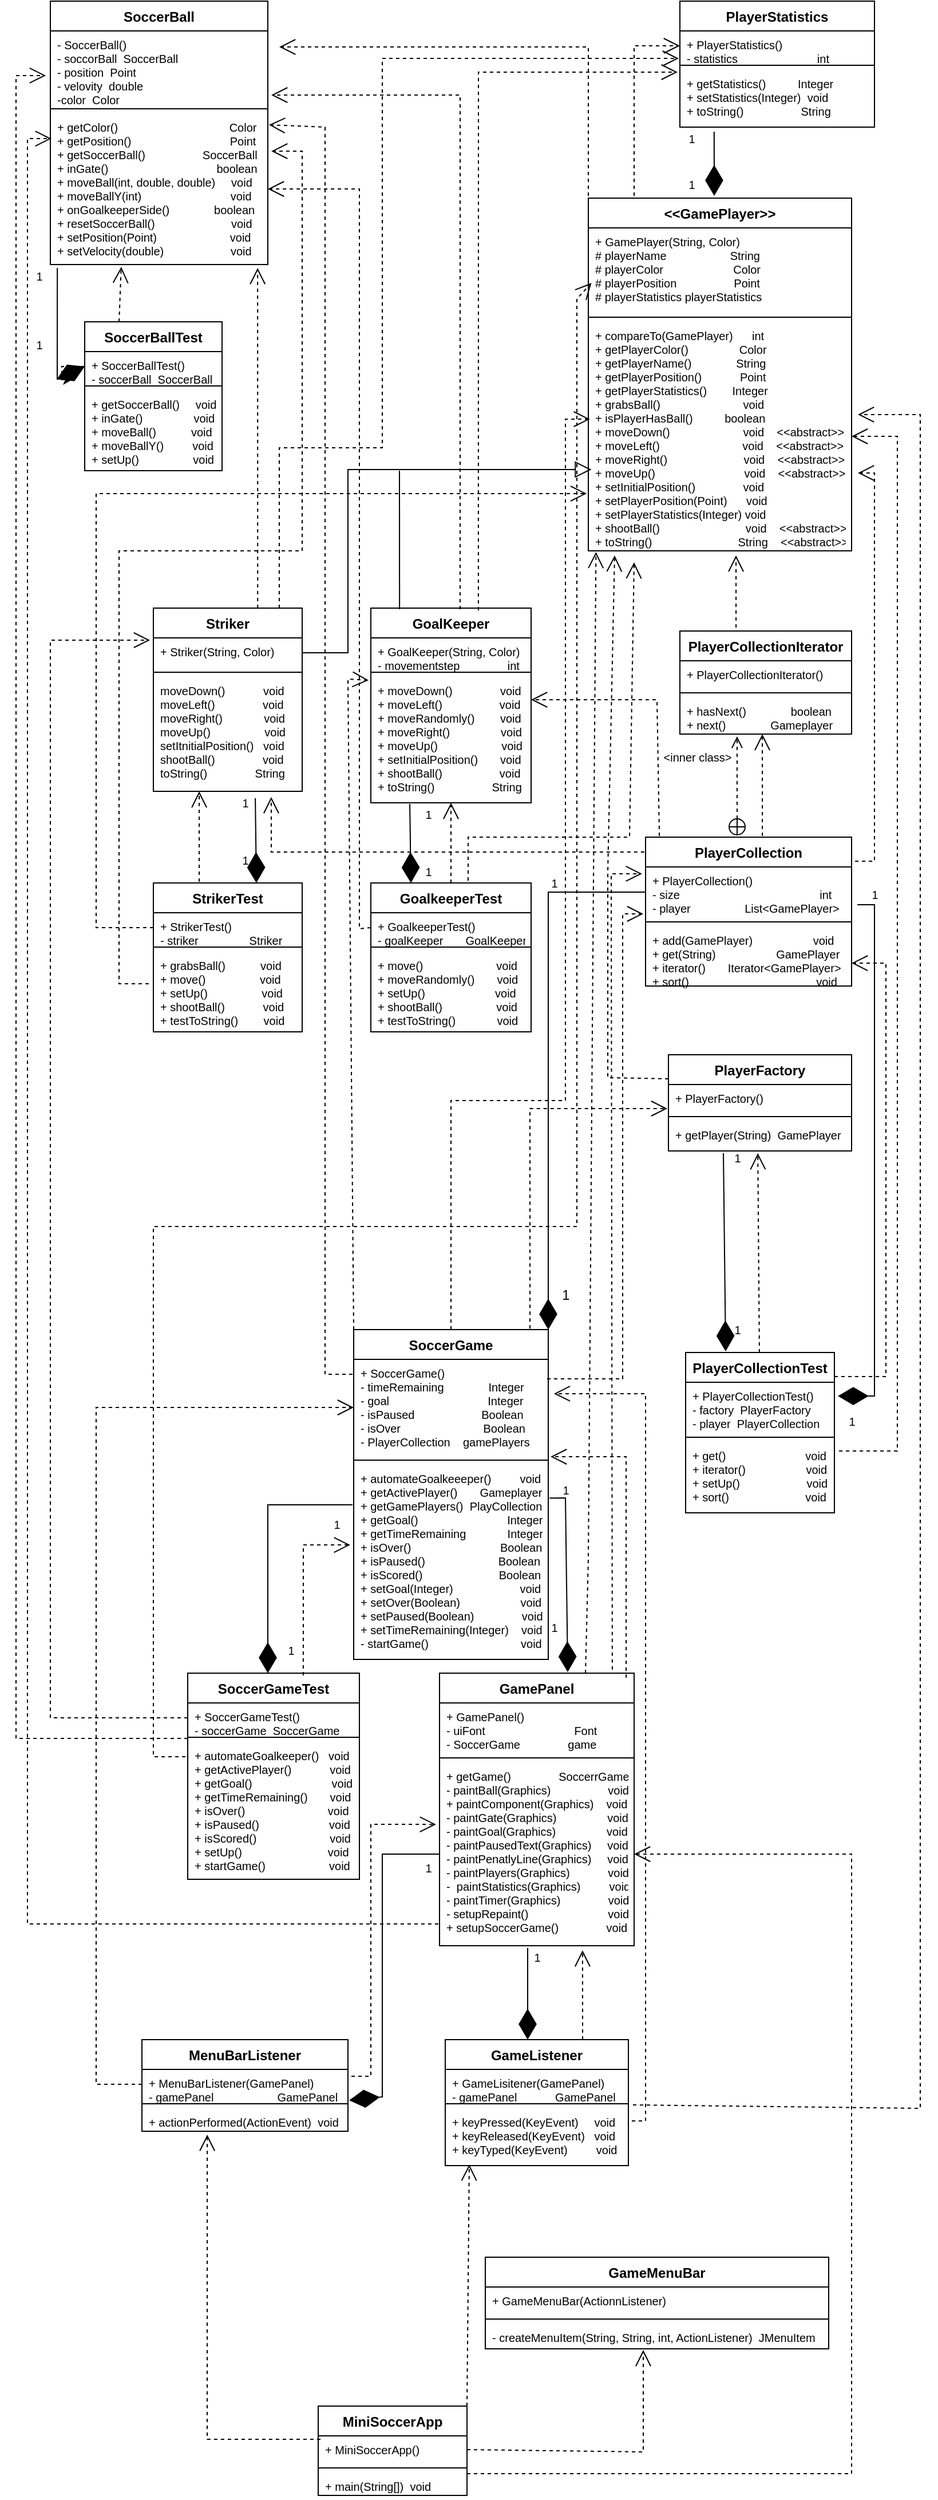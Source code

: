 <mxfile version="15.4.0" type="device"><diagram id="hbgJxJU2PSi_BF-v5ol3" name="第 1 页"><mxGraphModel dx="852" dy="494" grid="1" gridSize="10" guides="1" tooltips="1" connect="1" arrows="1" fold="1" page="1" pageScale="1" pageWidth="827" pageHeight="1169" math="0" shadow="0"><root><mxCell id="0"/><mxCell id="1" parent="0"/><mxCell id="BDPm_59O6t-ZRHPaZm2G-1" value="&lt;&lt;GamePlayer&gt;&gt;" style="swimlane;fontStyle=1;align=center;verticalAlign=top;childLayout=stackLayout;horizontal=1;startSize=26;horizontalStack=0;resizeParent=1;resizeParentMax=0;resizeLast=0;collapsible=1;marginBottom=0;" parent="1" vertex="1"><mxGeometry x="520" y="192" width="230" height="308" as="geometry"><mxRectangle x="520" y="192" width="130" height="26" as="alternateBounds"/></mxGeometry></mxCell><mxCell id="BDPm_59O6t-ZRHPaZm2G-2" value="+ GamePlayer(String, Color)&#10;# playerName                    String&#10;# playerColor                      Color&#10;# playerPosition                  Point&#10;# playerStatistics playerStatistics" style="text;strokeColor=none;fillColor=none;align=left;verticalAlign=top;spacingLeft=4;spacingRight=4;overflow=hidden;rotatable=0;points=[[0,0.5],[1,0.5]];portConstraint=eastwest;fontSize=10;" parent="BDPm_59O6t-ZRHPaZm2G-1" vertex="1"><mxGeometry y="26" width="230" height="74" as="geometry"/></mxCell><mxCell id="BDPm_59O6t-ZRHPaZm2G-3" value="" style="line;strokeWidth=1;fillColor=none;align=left;verticalAlign=middle;spacingTop=-1;spacingLeft=3;spacingRight=3;rotatable=0;labelPosition=right;points=[];portConstraint=eastwest;" parent="BDPm_59O6t-ZRHPaZm2G-1" vertex="1"><mxGeometry y="100" width="230" height="8" as="geometry"/></mxCell><mxCell id="BDPm_59O6t-ZRHPaZm2G-4" value="+ compareTo(GamePlayer)      int&#10;+ getPlayerColor()                Color&#10;+ getPlayerName()              String&#10;+ getPlayerPosition()            Point&#10;+ getPlayerStatistics()        Integer&#10;+ grabsBall()                          void&#10;+ isPlayerHasBall()          boolean&#10;+ moveDown()                       void    &lt;&lt;abstract&gt;&gt;&#10;+ moveLeft()                          void    &lt;&lt;abstract&gt;&gt;&#10;+ moveRight()                        void    &lt;&lt;abstract&gt;&gt;&#10;+ moveUp()                            void    &lt;&lt;abstract&gt;&gt;&#10;+ setInitialPosition()               void&#10;+ setPlayerPosition(Point)      void&#10;+ setPlayerStatistics(Integer) void&#10;+ shootBall()                           void    &lt;&lt;abstract&gt;&gt;&#10;+ toString()                           String    &lt;&lt;abstract&gt;&gt;&#10;&#10;" style="text;strokeColor=none;fillColor=none;align=left;verticalAlign=top;spacingLeft=4;spacingRight=4;overflow=hidden;rotatable=0;points=[[0,0.5],[1,0.5]];portConstraint=eastwest;fontSize=10;" parent="BDPm_59O6t-ZRHPaZm2G-1" vertex="1"><mxGeometry y="108" width="230" height="200" as="geometry"/></mxCell><mxCell id="gB6Mmz7B1d8PyaOl-64N-11" value="" style="endArrow=diamondThin;endFill=1;endSize=24;html=1;rounded=0;fontSize=10;exitX=0.176;exitY=1.08;exitDx=0;exitDy=0;exitPerimeter=0;" parent="BDPm_59O6t-ZRHPaZm2G-1" source="-YqXzPVf2wQh4hL7VAO2-41" edge="1"><mxGeometry width="160" relative="1" as="geometry"><mxPoint x="-50" y="-2" as="sourcePoint"/><mxPoint x="110" y="-2" as="targetPoint"/><Array as="points"><mxPoint x="110" y="-2"/></Array></mxGeometry></mxCell><mxCell id="rF6sEgefRGPHP64J6Nh_-1" value="SoccerGame" style="swimlane;fontStyle=1;align=center;verticalAlign=top;childLayout=stackLayout;horizontal=1;startSize=26;horizontalStack=0;resizeParent=1;resizeParentMax=0;resizeLast=0;collapsible=1;marginBottom=0;" parent="1" vertex="1"><mxGeometry x="315" y="1180" width="170" height="288" as="geometry"/></mxCell><mxCell id="rF6sEgefRGPHP64J6Nh_-2" value="+ SoccerGame()&#10;- timeRemaining              Integer&#10;- goal                               Integer&#10;- isPaused                     Boolean&#10;- isOver                          Boolean&#10;- PlayerCollection    gamePlayers" style="text;strokeColor=none;fillColor=none;align=left;verticalAlign=top;spacingLeft=4;spacingRight=4;overflow=hidden;rotatable=0;points=[[0,0.5],[1,0.5]];portConstraint=eastwest;fontSize=10;" parent="rF6sEgefRGPHP64J6Nh_-1" vertex="1"><mxGeometry y="26" width="170" height="84" as="geometry"/></mxCell><mxCell id="rF6sEgefRGPHP64J6Nh_-3" value="" style="line;strokeWidth=1;fillColor=none;align=left;verticalAlign=middle;spacingTop=-1;spacingLeft=3;spacingRight=3;rotatable=0;labelPosition=right;points=[];portConstraint=eastwest;" parent="rF6sEgefRGPHP64J6Nh_-1" vertex="1"><mxGeometry y="110" width="170" height="8" as="geometry"/></mxCell><mxCell id="rF6sEgefRGPHP64J6Nh_-4" value="+ automateGoalkeeeper()         void&#10;+ getActivePlayer()       Gameplayer&#10;+ getGamePlayers()  PlayCollection&#10;+ getGoal()                            Integer&#10;+ getTimeRemaining             Integer&#10;+ isOver()                            Boolean&#10;+ isPaused()                       Boolean&#10;+ isScored()                        Boolean&#10;+ setGoal(Integer)                     void&#10;+ setOver(Boolean)                   void&#10;+ setPaused(Boolean)               void&#10;+ setTimeRemaining(Integer)    void&#10;- startGame()                             void&#10;" style="text;strokeColor=none;fillColor=none;align=left;verticalAlign=top;spacingLeft=4;spacingRight=4;overflow=hidden;rotatable=0;points=[[0,0.5],[1,0.5]];portConstraint=eastwest;fontSize=10;" parent="rF6sEgefRGPHP64J6Nh_-1" vertex="1"><mxGeometry y="118" width="170" height="170" as="geometry"/></mxCell><mxCell id="rF6sEgefRGPHP64J6Nh_-6" value="GamePanel" style="swimlane;fontStyle=1;align=center;verticalAlign=top;childLayout=stackLayout;horizontal=1;startSize=26;horizontalStack=0;resizeParent=1;resizeParentMax=0;resizeLast=0;collapsible=1;marginBottom=0;" parent="1" vertex="1"><mxGeometry x="390" y="1480" width="170" height="238" as="geometry"/></mxCell><mxCell id="rF6sEgefRGPHP64J6Nh_-7" value="+ GamePanel()&#10;- uiFont                            Font&#10;- SoccerGame               game" style="text;strokeColor=none;fillColor=none;align=left;verticalAlign=top;spacingLeft=4;spacingRight=4;overflow=hidden;rotatable=0;points=[[0,0.5],[1,0.5]];portConstraint=eastwest;fontSize=10;" parent="rF6sEgefRGPHP64J6Nh_-6" vertex="1"><mxGeometry y="26" width="170" height="44" as="geometry"/></mxCell><mxCell id="rF6sEgefRGPHP64J6Nh_-8" value="" style="line;strokeWidth=1;fillColor=none;align=left;verticalAlign=middle;spacingTop=-1;spacingLeft=3;spacingRight=3;rotatable=0;labelPosition=right;points=[];portConstraint=eastwest;" parent="rF6sEgefRGPHP64J6Nh_-6" vertex="1"><mxGeometry y="70" width="170" height="8" as="geometry"/></mxCell><mxCell id="rF6sEgefRGPHP64J6Nh_-9" value="+ getGame()               SoccerrGame&#10;- paintBall(Graphics)                  void&#10;+ paintComponent(Graphics)    void&#10;- paintGate(Graphics)                void&#10;- paintGoal(Graphics)                void&#10;- paintPausedText(Graphics)     void&#10;- paintPenatlyLine(Graphics)     void&#10;- paintPlayers(Graphics)            void&#10;-  paintStatistics(Graphics)         void&#10;- paintTimer(Graphics)               void&#10;- setupRepaint()                         void&#10;+ setupSoccerGame()               void&#10;" style="text;strokeColor=none;fillColor=none;align=left;verticalAlign=top;spacingLeft=4;spacingRight=4;overflow=hidden;rotatable=0;points=[[0,0.5],[1,0.5]];portConstraint=eastwest;fontSize=10;" parent="rF6sEgefRGPHP64J6Nh_-6" vertex="1"><mxGeometry y="78" width="170" height="160" as="geometry"/></mxCell><mxCell id="rF6sEgefRGPHP64J6Nh_-10" value="PlayerCollection" style="swimlane;fontStyle=1;align=center;verticalAlign=top;childLayout=stackLayout;horizontal=1;startSize=26;horizontalStack=0;resizeParent=1;resizeParentMax=0;resizeLast=0;collapsible=1;marginBottom=0;" parent="1" vertex="1"><mxGeometry x="570" y="750" width="180" height="130" as="geometry"><mxRectangle x="570" y="750" width="130" height="26" as="alternateBounds"/></mxGeometry></mxCell><mxCell id="rF6sEgefRGPHP64J6Nh_-11" value="+ PlayerCollection()&#10;- size                                            int&#10;- player                 List&lt;GamePlayer&gt;" style="text;strokeColor=none;fillColor=none;align=left;verticalAlign=top;spacingLeft=4;spacingRight=4;overflow=hidden;rotatable=0;points=[[0,0.5],[1,0.5]];portConstraint=eastwest;fontSize=10;" parent="rF6sEgefRGPHP64J6Nh_-10" vertex="1"><mxGeometry y="26" width="180" height="44" as="geometry"/></mxCell><mxCell id="rF6sEgefRGPHP64J6Nh_-12" value="" style="line;strokeWidth=1;fillColor=none;align=left;verticalAlign=middle;spacingTop=-1;spacingLeft=3;spacingRight=3;rotatable=0;labelPosition=right;points=[];portConstraint=eastwest;" parent="rF6sEgefRGPHP64J6Nh_-10" vertex="1"><mxGeometry y="70" width="180" height="8" as="geometry"/></mxCell><mxCell id="rF6sEgefRGPHP64J6Nh_-13" value="+ add(GamePlayer)                   void&#10;+ get(String)                   GamePlayer&#10;+ iterator()       Iterator&lt;GamePlayer&gt;&#10;+ sort()                                        void" style="text;strokeColor=none;fillColor=none;align=left;verticalAlign=top;spacingLeft=4;spacingRight=4;overflow=hidden;rotatable=0;points=[[0,0.5],[1,0.5]];portConstraint=eastwest;fontSize=10;" parent="rF6sEgefRGPHP64J6Nh_-10" vertex="1"><mxGeometry y="78" width="180" height="52" as="geometry"/></mxCell><mxCell id="xl5CdW3Xh91yCIEwOqQn-58" value="" style="endArrow=open;startArrow=circlePlus;endFill=0;startFill=0;endSize=8;html=1;rounded=0;dashed=1;fontSize=10;entryX=0.333;entryY=1.063;entryDx=0;entryDy=0;entryPerimeter=0;" parent="rF6sEgefRGPHP64J6Nh_-10" target="rF6sEgefRGPHP64J6Nh_-17" edge="1"><mxGeometry width="160" relative="1" as="geometry"><mxPoint x="80" y="-1" as="sourcePoint"/><mxPoint x="240" y="-1" as="targetPoint"/></mxGeometry></mxCell><mxCell id="rF6sEgefRGPHP64J6Nh_-14" value="PlayerCollectionIterator" style="swimlane;fontStyle=1;align=center;verticalAlign=top;childLayout=stackLayout;horizontal=1;startSize=26;horizontalStack=0;resizeParent=1;resizeParentMax=0;resizeLast=0;collapsible=1;marginBottom=0;" parent="1" vertex="1"><mxGeometry x="600" y="570" width="150" height="90" as="geometry"/></mxCell><mxCell id="rF6sEgefRGPHP64J6Nh_-15" value="+ PlayerCollectionIterator()" style="text;strokeColor=none;fillColor=none;align=left;verticalAlign=top;spacingLeft=4;spacingRight=4;overflow=hidden;rotatable=0;points=[[0,0.5],[1,0.5]];portConstraint=eastwest;fontSize=10;" parent="rF6sEgefRGPHP64J6Nh_-14" vertex="1"><mxGeometry y="26" width="150" height="24" as="geometry"/></mxCell><mxCell id="rF6sEgefRGPHP64J6Nh_-16" value="" style="line;strokeWidth=1;fillColor=none;align=left;verticalAlign=middle;spacingTop=-1;spacingLeft=3;spacingRight=3;rotatable=0;labelPosition=right;points=[];portConstraint=eastwest;" parent="rF6sEgefRGPHP64J6Nh_-14" vertex="1"><mxGeometry y="50" width="150" height="8" as="geometry"/></mxCell><mxCell id="rF6sEgefRGPHP64J6Nh_-17" value="+ hasNext()              boolean&#10;+ next()              Gameplayer" style="text;strokeColor=none;fillColor=none;align=left;verticalAlign=top;spacingLeft=4;spacingRight=4;overflow=hidden;rotatable=0;points=[[0,0.5],[1,0.5]];portConstraint=eastwest;fontSize=10;" parent="rF6sEgefRGPHP64J6Nh_-14" vertex="1"><mxGeometry y="58" width="150" height="32" as="geometry"/></mxCell><mxCell id="-YqXzPVf2wQh4hL7VAO2-5" value="Striker" style="swimlane;fontStyle=1;align=center;verticalAlign=top;childLayout=stackLayout;horizontal=1;startSize=26;horizontalStack=0;resizeParent=1;resizeParentMax=0;resizeLast=0;collapsible=1;marginBottom=0;" parent="1" vertex="1"><mxGeometry x="140" y="550" width="130" height="160" as="geometry"/></mxCell><mxCell id="-YqXzPVf2wQh4hL7VAO2-6" value="+ Striker(String, Color)" style="text;strokeColor=none;fillColor=none;align=left;verticalAlign=top;spacingLeft=4;spacingRight=4;overflow=hidden;rotatable=0;points=[[0,0.5],[1,0.5]];portConstraint=eastwest;fontSize=10;" parent="-YqXzPVf2wQh4hL7VAO2-5" vertex="1"><mxGeometry y="26" width="130" height="26" as="geometry"/></mxCell><mxCell id="-YqXzPVf2wQh4hL7VAO2-7" value="" style="line;strokeWidth=1;fillColor=none;align=left;verticalAlign=middle;spacingTop=-1;spacingLeft=3;spacingRight=3;rotatable=0;labelPosition=right;points=[];portConstraint=eastwest;" parent="-YqXzPVf2wQh4hL7VAO2-5" vertex="1"><mxGeometry y="52" width="130" height="8" as="geometry"/></mxCell><mxCell id="-YqXzPVf2wQh4hL7VAO2-8" value="moveDown()            void&#10;moveLeft()               void&#10;moveRight()             void&#10;moveUp()                 void&#10;setItnitialPosition()   void&#10;shootBall()               void&#10;toString()               String" style="text;strokeColor=none;fillColor=none;align=left;verticalAlign=top;spacingLeft=4;spacingRight=4;overflow=hidden;rotatable=0;points=[[0,0.5],[1,0.5]];portConstraint=eastwest;fontSize=10;" parent="-YqXzPVf2wQh4hL7VAO2-5" vertex="1"><mxGeometry y="60" width="130" height="100" as="geometry"/></mxCell><mxCell id="-YqXzPVf2wQh4hL7VAO2-9" value="GoalKeeper" style="swimlane;fontStyle=1;align=center;verticalAlign=top;childLayout=stackLayout;horizontal=1;startSize=26;horizontalStack=0;resizeParent=1;resizeParentMax=0;resizeLast=0;collapsible=1;marginBottom=0;" parent="1" vertex="1"><mxGeometry x="330" y="550" width="140" height="170" as="geometry"/></mxCell><mxCell id="-YqXzPVf2wQh4hL7VAO2-10" value="+ GoalKeeper(String, Color)&#10;- movementstep               int" style="text;strokeColor=none;fillColor=none;align=left;verticalAlign=top;spacingLeft=4;spacingRight=4;overflow=hidden;rotatable=0;points=[[0,0.5],[1,0.5]];portConstraint=eastwest;fontSize=10;" parent="-YqXzPVf2wQh4hL7VAO2-9" vertex="1"><mxGeometry y="26" width="140" height="26" as="geometry"/></mxCell><mxCell id="-YqXzPVf2wQh4hL7VAO2-11" value="" style="line;strokeWidth=1;fillColor=none;align=left;verticalAlign=middle;spacingTop=-1;spacingLeft=3;spacingRight=3;rotatable=0;labelPosition=right;points=[];portConstraint=eastwest;" parent="-YqXzPVf2wQh4hL7VAO2-9" vertex="1"><mxGeometry y="52" width="140" height="8" as="geometry"/></mxCell><mxCell id="-YqXzPVf2wQh4hL7VAO2-12" value="+ moveDown()               void&#10;+ moveLeft()                  void&#10;+ moveRandomly()        void&#10;+ moveRight()                void&#10;+ moveUp()                    void&#10;+ setInitialPosition()       void&#10;+ shootBall()                  void&#10;+ toString()                  String" style="text;strokeColor=none;fillColor=none;align=left;verticalAlign=top;spacingLeft=4;spacingRight=4;overflow=hidden;rotatable=0;points=[[0,0.5],[1,0.5]];portConstraint=eastwest;fontSize=10;" parent="-YqXzPVf2wQh4hL7VAO2-9" vertex="1"><mxGeometry y="60" width="140" height="110" as="geometry"/></mxCell><mxCell id="-YqXzPVf2wQh4hL7VAO2-13" value="SoccerGameTest" style="swimlane;fontStyle=1;align=center;verticalAlign=top;childLayout=stackLayout;horizontal=1;startSize=26;horizontalStack=0;resizeParent=1;resizeParentMax=0;resizeLast=0;collapsible=1;marginBottom=0;" parent="1" vertex="1"><mxGeometry x="170" y="1480" width="150" height="180" as="geometry"/></mxCell><mxCell id="-YqXzPVf2wQh4hL7VAO2-14" value="+ SoccerGameTest()&#10;- soccerGame  SoccerGame" style="text;strokeColor=none;fillColor=none;align=left;verticalAlign=top;spacingLeft=4;spacingRight=4;overflow=hidden;rotatable=0;points=[[0,0.5],[1,0.5]];portConstraint=eastwest;fontSize=10;" parent="-YqXzPVf2wQh4hL7VAO2-13" vertex="1"><mxGeometry y="26" width="150" height="26" as="geometry"/></mxCell><mxCell id="-YqXzPVf2wQh4hL7VAO2-15" value="" style="line;strokeWidth=1;fillColor=none;align=left;verticalAlign=middle;spacingTop=-1;spacingLeft=3;spacingRight=3;rotatable=0;labelPosition=right;points=[];portConstraint=eastwest;" parent="-YqXzPVf2wQh4hL7VAO2-13" vertex="1"><mxGeometry y="52" width="150" height="8" as="geometry"/></mxCell><mxCell id="-YqXzPVf2wQh4hL7VAO2-16" value="+ automateGoalkeeper()   void&#10;+ getActivePlayer()            void&#10;+ getGoal()                         void&#10;+ getTimeRemaining()       void&#10;+ isOver()                          void&#10;+ isPaused()                      void&#10;+ isScored()                       void&#10;+ setUp()                           void&#10;+ startGame()                    void&#10;" style="text;strokeColor=none;fillColor=none;align=left;verticalAlign=top;spacingLeft=4;spacingRight=4;overflow=hidden;rotatable=0;points=[[0,0.5],[1,0.5]];portConstraint=eastwest;fontSize=10;" parent="-YqXzPVf2wQh4hL7VAO2-13" vertex="1"><mxGeometry y="60" width="150" height="120" as="geometry"/></mxCell><mxCell id="xl5CdW3Xh91yCIEwOqQn-17" value="" style="endArrow=diamondThin;endFill=1;endSize=24;html=1;rounded=0;fontSize=10;exitX=-0.006;exitY=0.206;exitDx=0;exitDy=0;exitPerimeter=0;" parent="-YqXzPVf2wQh4hL7VAO2-13" source="rF6sEgefRGPHP64J6Nh_-4" edge="1"><mxGeometry width="160" relative="1" as="geometry"><mxPoint x="-80" y="-1" as="sourcePoint"/><mxPoint x="70" as="targetPoint"/><Array as="points"><mxPoint x="70" y="-147"/></Array></mxGeometry></mxCell><mxCell id="-YqXzPVf2wQh4hL7VAO2-17" value="SoccerBall" style="swimlane;fontStyle=1;align=center;verticalAlign=top;childLayout=stackLayout;horizontal=1;startSize=26;horizontalStack=0;resizeParent=1;resizeParentMax=0;resizeLast=0;collapsible=1;marginBottom=0;" parent="1" vertex="1"><mxGeometry x="50" y="20" width="190" height="230" as="geometry"/></mxCell><mxCell id="-YqXzPVf2wQh4hL7VAO2-18" value="- SoccerBall()&#10;- soccorBall  SoccerBall&#10;- position  Point&#10;- velovity  double&#10;-color  Color" style="text;strokeColor=none;fillColor=none;align=left;verticalAlign=top;spacingLeft=4;spacingRight=4;overflow=hidden;rotatable=0;points=[[0,0.5],[1,0.5]];portConstraint=eastwest;fontSize=10;" parent="-YqXzPVf2wQh4hL7VAO2-17" vertex="1"><mxGeometry y="26" width="190" height="64" as="geometry"/></mxCell><mxCell id="-YqXzPVf2wQh4hL7VAO2-19" value="" style="line;strokeWidth=1;fillColor=none;align=left;verticalAlign=middle;spacingTop=-1;spacingLeft=3;spacingRight=3;rotatable=0;labelPosition=right;points=[];portConstraint=eastwest;" parent="-YqXzPVf2wQh4hL7VAO2-17" vertex="1"><mxGeometry y="90" width="190" height="8" as="geometry"/></mxCell><mxCell id="-YqXzPVf2wQh4hL7VAO2-20" value="+ getColor()                                   Color&#10;+ getPosition()                               Point&#10;+ getSoccerBall()                  SoccerBall&#10;+ inGate()                                  boolean&#10;+ moveBall(int, double, double)     void&#10;+ moveBallY(int)                            void&#10;+ onGoalkeeperSide()              boolean&#10;+ resetSoccerBall()                        void&#10;+ setPosition(Point)                       void&#10;+ setVelocity(double)                     void" style="text;strokeColor=none;fillColor=none;align=left;verticalAlign=top;spacingLeft=4;spacingRight=4;overflow=hidden;rotatable=0;points=[[0,0.5],[1,0.5]];portConstraint=eastwest;fontSize=10;" parent="-YqXzPVf2wQh4hL7VAO2-17" vertex="1"><mxGeometry y="98" width="190" height="132" as="geometry"/></mxCell><mxCell id="-YqXzPVf2wQh4hL7VAO2-21" value="GoalkeeperTest" style="swimlane;fontStyle=1;align=center;verticalAlign=top;childLayout=stackLayout;horizontal=1;startSize=26;horizontalStack=0;resizeParent=1;resizeParentMax=0;resizeLast=0;collapsible=1;marginBottom=0;" parent="1" vertex="1"><mxGeometry x="330" y="790" width="140" height="130" as="geometry"/></mxCell><mxCell id="-YqXzPVf2wQh4hL7VAO2-22" value="+ GoalkeeperTest()&#10;- goalKeeper       GoalKeeper" style="text;strokeColor=none;fillColor=none;align=left;verticalAlign=top;spacingLeft=4;spacingRight=4;overflow=hidden;rotatable=0;points=[[0,0.5],[1,0.5]];portConstraint=eastwest;fontSize=10;" parent="-YqXzPVf2wQh4hL7VAO2-21" vertex="1"><mxGeometry y="26" width="140" height="26" as="geometry"/></mxCell><mxCell id="-YqXzPVf2wQh4hL7VAO2-23" value="" style="line;strokeWidth=1;fillColor=none;align=left;verticalAlign=middle;spacingTop=-1;spacingLeft=3;spacingRight=3;rotatable=0;labelPosition=right;points=[];portConstraint=eastwest;" parent="-YqXzPVf2wQh4hL7VAO2-21" vertex="1"><mxGeometry y="52" width="140" height="8" as="geometry"/></mxCell><mxCell id="-YqXzPVf2wQh4hL7VAO2-24" value="+ move()                       void&#10;+ moveRandomly()       void&#10;+ setUp()                      void&#10;+ shootBall()                 void&#10;+ testToString()             void" style="text;strokeColor=none;fillColor=none;align=left;verticalAlign=top;spacingLeft=4;spacingRight=4;overflow=hidden;rotatable=0;points=[[0,0.5],[1,0.5]];portConstraint=eastwest;fontSize=10;" parent="-YqXzPVf2wQh4hL7VAO2-21" vertex="1"><mxGeometry y="60" width="140" height="70" as="geometry"/></mxCell><mxCell id="-YqXzPVf2wQh4hL7VAO2-25" value="PlayerCollectionTest" style="swimlane;fontStyle=1;align=center;verticalAlign=top;childLayout=stackLayout;horizontal=1;startSize=26;horizontalStack=0;resizeParent=1;resizeParentMax=0;resizeLast=0;collapsible=1;marginBottom=0;" parent="1" vertex="1"><mxGeometry x="605" y="1200" width="130" height="140" as="geometry"/></mxCell><mxCell id="-YqXzPVf2wQh4hL7VAO2-26" value="+ PlayerCollectionTest()&#10;- factory  PlayerFactory&#10;- player  PlayerCollection" style="text;strokeColor=none;fillColor=none;align=left;verticalAlign=top;spacingLeft=4;spacingRight=4;overflow=hidden;rotatable=0;points=[[0,0.5],[1,0.5]];portConstraint=eastwest;fontSize=10;" parent="-YqXzPVf2wQh4hL7VAO2-25" vertex="1"><mxGeometry y="26" width="130" height="44" as="geometry"/></mxCell><mxCell id="-YqXzPVf2wQh4hL7VAO2-27" value="" style="line;strokeWidth=1;fillColor=none;align=left;verticalAlign=middle;spacingTop=-1;spacingLeft=3;spacingRight=3;rotatable=0;labelPosition=right;points=[];portConstraint=eastwest;" parent="-YqXzPVf2wQh4hL7VAO2-25" vertex="1"><mxGeometry y="70" width="130" height="8" as="geometry"/></mxCell><mxCell id="-YqXzPVf2wQh4hL7VAO2-28" value="+ get()                         void&#10;+ iterator()                   void&#10;+ setUp()                     void&#10;+ sort()                        void&#10;" style="text;strokeColor=none;fillColor=none;align=left;verticalAlign=top;spacingLeft=4;spacingRight=4;overflow=hidden;rotatable=0;points=[[0,0.5],[1,0.5]];portConstraint=eastwest;fontSize=10;" parent="-YqXzPVf2wQh4hL7VAO2-25" vertex="1"><mxGeometry y="78" width="130" height="62" as="geometry"/></mxCell><mxCell id="-YqXzPVf2wQh4hL7VAO2-29" value="SoccerBallTest" style="swimlane;fontStyle=1;align=center;verticalAlign=top;childLayout=stackLayout;horizontal=1;startSize=26;horizontalStack=0;resizeParent=1;resizeParentMax=0;resizeLast=0;collapsible=1;marginBottom=0;" parent="1" vertex="1"><mxGeometry x="80" y="300" width="120" height="130" as="geometry"/></mxCell><mxCell id="-YqXzPVf2wQh4hL7VAO2-30" value="+ SoccerBallTest()&#10;- soccerBall  SoccerBall" style="text;strokeColor=none;fillColor=none;align=left;verticalAlign=top;spacingLeft=4;spacingRight=4;overflow=hidden;rotatable=0;points=[[0,0.5],[1,0.5]];portConstraint=eastwest;fontSize=10;" parent="-YqXzPVf2wQh4hL7VAO2-29" vertex="1"><mxGeometry y="26" width="120" height="26" as="geometry"/></mxCell><mxCell id="-YqXzPVf2wQh4hL7VAO2-31" value="" style="line;strokeWidth=1;fillColor=none;align=left;verticalAlign=middle;spacingTop=-1;spacingLeft=3;spacingRight=3;rotatable=0;labelPosition=right;points=[];portConstraint=eastwest;" parent="-YqXzPVf2wQh4hL7VAO2-29" vertex="1"><mxGeometry y="52" width="120" height="8" as="geometry"/></mxCell><mxCell id="-YqXzPVf2wQh4hL7VAO2-32" value="+ getSoccerBall()     void&#10;+ inGate()                void&#10;+ moveBall()           void&#10;+ moveBallY()         void&#10;+ setUp()                 void&#10;" style="text;strokeColor=none;fillColor=none;align=left;verticalAlign=top;spacingLeft=4;spacingRight=4;overflow=hidden;rotatable=0;points=[[0,0.5],[1,0.5]];portConstraint=eastwest;fontSize=10;" parent="-YqXzPVf2wQh4hL7VAO2-29" vertex="1"><mxGeometry y="60" width="120" height="70" as="geometry"/></mxCell><mxCell id="-YqXzPVf2wQh4hL7VAO2-33" value="StrikerTest" style="swimlane;fontStyle=1;align=center;verticalAlign=top;childLayout=stackLayout;horizontal=1;startSize=26;horizontalStack=0;resizeParent=1;resizeParentMax=0;resizeLast=0;collapsible=1;marginBottom=0;" parent="1" vertex="1"><mxGeometry x="140" y="790" width="130" height="130" as="geometry"/></mxCell><mxCell id="xl5CdW3Xh91yCIEwOqQn-61" value="" style="endArrow=diamondThin;endFill=1;endSize=24;html=1;rounded=0;fontSize=10;exitX=0.685;exitY=1.06;exitDx=0;exitDy=0;exitPerimeter=0;" parent="-YqXzPVf2wQh4hL7VAO2-33" source="-YqXzPVf2wQh4hL7VAO2-8" edge="1"><mxGeometry width="160" relative="1" as="geometry"><mxPoint x="-70" as="sourcePoint"/><mxPoint x="90" as="targetPoint"/></mxGeometry></mxCell><mxCell id="-YqXzPVf2wQh4hL7VAO2-34" value="+ StrikerTest()&#10;- striker                Striker" style="text;strokeColor=none;fillColor=none;align=left;verticalAlign=top;spacingLeft=4;spacingRight=4;overflow=hidden;rotatable=0;points=[[0,0.5],[1,0.5]];portConstraint=eastwest;fontSize=10;" parent="-YqXzPVf2wQh4hL7VAO2-33" vertex="1"><mxGeometry y="26" width="130" height="26" as="geometry"/></mxCell><mxCell id="-YqXzPVf2wQh4hL7VAO2-35" value="" style="line;strokeWidth=1;fillColor=none;align=left;verticalAlign=middle;spacingTop=-1;spacingLeft=3;spacingRight=3;rotatable=0;labelPosition=right;points=[];portConstraint=eastwest;" parent="-YqXzPVf2wQh4hL7VAO2-33" vertex="1"><mxGeometry y="52" width="130" height="8" as="geometry"/></mxCell><mxCell id="-YqXzPVf2wQh4hL7VAO2-36" value="+ grabsBall()           void&#10;+ move()                 void&#10;+ setUp()                 void&#10;+ shootBall()            void&#10;+ testToString()        void" style="text;strokeColor=none;fillColor=none;align=left;verticalAlign=top;spacingLeft=4;spacingRight=4;overflow=hidden;rotatable=0;points=[[0,0.5],[1,0.5]];portConstraint=eastwest;fontSize=10;" parent="-YqXzPVf2wQh4hL7VAO2-33" vertex="1"><mxGeometry y="60" width="130" height="70" as="geometry"/></mxCell><mxCell id="-YqXzPVf2wQh4hL7VAO2-42" value="MiniSoccerApp" style="swimlane;fontStyle=1;align=center;verticalAlign=top;childLayout=stackLayout;horizontal=1;startSize=26;horizontalStack=0;resizeParent=1;resizeParentMax=0;resizeLast=0;collapsible=1;marginBottom=0;" parent="1" vertex="1"><mxGeometry x="284" y="2120" width="130" height="78" as="geometry"/></mxCell><mxCell id="-YqXzPVf2wQh4hL7VAO2-43" value="+ MiniSoccerApp()" style="text;strokeColor=none;fillColor=none;align=left;verticalAlign=top;spacingLeft=4;spacingRight=4;overflow=hidden;rotatable=0;points=[[0,0.5],[1,0.5]];portConstraint=eastwest;fontSize=10;" parent="-YqXzPVf2wQh4hL7VAO2-42" vertex="1"><mxGeometry y="26" width="130" height="24" as="geometry"/></mxCell><mxCell id="-YqXzPVf2wQh4hL7VAO2-44" value="" style="line;strokeWidth=1;fillColor=none;align=left;verticalAlign=middle;spacingTop=-1;spacingLeft=3;spacingRight=3;rotatable=0;labelPosition=right;points=[];portConstraint=eastwest;" parent="-YqXzPVf2wQh4hL7VAO2-42" vertex="1"><mxGeometry y="50" width="130" height="8" as="geometry"/></mxCell><mxCell id="-YqXzPVf2wQh4hL7VAO2-45" value="+ main(String[])  void" style="text;strokeColor=none;fillColor=none;align=left;verticalAlign=top;spacingLeft=4;spacingRight=4;overflow=hidden;rotatable=0;points=[[0,0.5],[1,0.5]];portConstraint=eastwest;fontSize=10;" parent="-YqXzPVf2wQh4hL7VAO2-42" vertex="1"><mxGeometry y="58" width="130" height="20" as="geometry"/></mxCell><mxCell id="-YqXzPVf2wQh4hL7VAO2-46" value="PlayerFactory" style="swimlane;fontStyle=1;align=center;verticalAlign=top;childLayout=stackLayout;horizontal=1;startSize=26;horizontalStack=0;resizeParent=1;resizeParentMax=0;resizeLast=0;collapsible=1;marginBottom=0;" parent="1" vertex="1"><mxGeometry x="590" y="940" width="160" height="84" as="geometry"/></mxCell><mxCell id="-YqXzPVf2wQh4hL7VAO2-47" value="+ PlayerFactory()" style="text;strokeColor=none;fillColor=none;align=left;verticalAlign=top;spacingLeft=4;spacingRight=4;overflow=hidden;rotatable=0;points=[[0,0.5],[1,0.5]];portConstraint=eastwest;fontSize=10;" parent="-YqXzPVf2wQh4hL7VAO2-46" vertex="1"><mxGeometry y="26" width="160" height="24" as="geometry"/></mxCell><mxCell id="-YqXzPVf2wQh4hL7VAO2-48" value="" style="line;strokeWidth=1;fillColor=none;align=left;verticalAlign=middle;spacingTop=-1;spacingLeft=3;spacingRight=3;rotatable=0;labelPosition=right;points=[];portConstraint=eastwest;" parent="-YqXzPVf2wQh4hL7VAO2-46" vertex="1"><mxGeometry y="50" width="160" height="8" as="geometry"/></mxCell><mxCell id="-YqXzPVf2wQh4hL7VAO2-49" value="+ getPlayer(String)  GamePlayer" style="text;strokeColor=none;fillColor=none;align=left;verticalAlign=top;spacingLeft=4;spacingRight=4;overflow=hidden;rotatable=0;points=[[0,0.5],[1,0.5]];portConstraint=eastwest;fontSize=10;" parent="-YqXzPVf2wQh4hL7VAO2-46" vertex="1"><mxGeometry y="58" width="160" height="26" as="geometry"/></mxCell><mxCell id="-YqXzPVf2wQh4hL7VAO2-50" value="GameListener" style="swimlane;fontStyle=1;align=center;verticalAlign=top;childLayout=stackLayout;horizontal=1;startSize=26;horizontalStack=0;resizeParent=1;resizeParentMax=0;resizeLast=0;collapsible=1;marginBottom=0;" parent="1" vertex="1"><mxGeometry x="395" y="1800" width="160" height="110" as="geometry"/></mxCell><mxCell id="-YqXzPVf2wQh4hL7VAO2-51" value="+ GameLisitener(GamePanel)&#10;- gamePanel            GamePanel" style="text;strokeColor=none;fillColor=none;align=left;verticalAlign=top;spacingLeft=4;spacingRight=4;overflow=hidden;rotatable=0;points=[[0,0.5],[1,0.5]];portConstraint=eastwest;fontSize=10;" parent="-YqXzPVf2wQh4hL7VAO2-50" vertex="1"><mxGeometry y="26" width="160" height="26" as="geometry"/></mxCell><mxCell id="-YqXzPVf2wQh4hL7VAO2-52" value="" style="line;strokeWidth=1;fillColor=none;align=left;verticalAlign=middle;spacingTop=-1;spacingLeft=3;spacingRight=3;rotatable=0;labelPosition=right;points=[];portConstraint=eastwest;" parent="-YqXzPVf2wQh4hL7VAO2-50" vertex="1"><mxGeometry y="52" width="160" height="8" as="geometry"/></mxCell><mxCell id="-YqXzPVf2wQh4hL7VAO2-53" value="+ keyPressed(KeyEvent)     void&#10;+ keyReleased(KeyEvent)   void&#10;+ keyTyped(KeyEvent)         void" style="text;strokeColor=none;fillColor=none;align=left;verticalAlign=top;spacingLeft=4;spacingRight=4;overflow=hidden;rotatable=0;points=[[0,0.5],[1,0.5]];portConstraint=eastwest;fontSize=10;" parent="-YqXzPVf2wQh4hL7VAO2-50" vertex="1"><mxGeometry y="60" width="160" height="50" as="geometry"/></mxCell><mxCell id="-YqXzPVf2wQh4hL7VAO2-54" value="GameMenuBar" style="swimlane;fontStyle=1;align=center;verticalAlign=top;childLayout=stackLayout;horizontal=1;startSize=26;horizontalStack=0;resizeParent=1;resizeParentMax=0;resizeLast=0;collapsible=1;marginBottom=0;" parent="1" vertex="1"><mxGeometry x="430" y="1990" width="300" height="80" as="geometry"/></mxCell><mxCell id="-YqXzPVf2wQh4hL7VAO2-55" value="+ GameMenuBar(ActionnListener)" style="text;strokeColor=none;fillColor=none;align=left;verticalAlign=top;spacingLeft=4;spacingRight=4;overflow=hidden;rotatable=0;points=[[0,0.5],[1,0.5]];portConstraint=eastwest;fontSize=10;" parent="-YqXzPVf2wQh4hL7VAO2-54" vertex="1"><mxGeometry y="26" width="300" height="24" as="geometry"/></mxCell><mxCell id="-YqXzPVf2wQh4hL7VAO2-56" value="" style="line;strokeWidth=1;fillColor=none;align=left;verticalAlign=middle;spacingTop=-1;spacingLeft=3;spacingRight=3;rotatable=0;labelPosition=right;points=[];portConstraint=eastwest;" parent="-YqXzPVf2wQh4hL7VAO2-54" vertex="1"><mxGeometry y="50" width="300" height="8" as="geometry"/></mxCell><mxCell id="-YqXzPVf2wQh4hL7VAO2-57" value="- createMenuItem(String, String, int, ActionListener)  JMenuItem" style="text;strokeColor=none;fillColor=none;align=left;verticalAlign=top;spacingLeft=4;spacingRight=4;overflow=hidden;rotatable=0;points=[[0,0.5],[1,0.5]];portConstraint=eastwest;fontSize=10;" parent="-YqXzPVf2wQh4hL7VAO2-54" vertex="1"><mxGeometry y="58" width="300" height="22" as="geometry"/></mxCell><mxCell id="-YqXzPVf2wQh4hL7VAO2-58" value="MenuBarListener" style="swimlane;fontStyle=1;align=center;verticalAlign=top;childLayout=stackLayout;horizontal=1;startSize=26;horizontalStack=0;resizeParent=1;resizeParentMax=0;resizeLast=0;collapsible=1;marginBottom=0;" parent="1" vertex="1"><mxGeometry x="130" y="1800" width="180" height="80" as="geometry"/></mxCell><mxCell id="-YqXzPVf2wQh4hL7VAO2-59" value="+ MenuBarListener(GamePanel)&#10;- gamePanel                    GamePanel" style="text;strokeColor=none;fillColor=none;align=left;verticalAlign=top;spacingLeft=4;spacingRight=4;overflow=hidden;rotatable=0;points=[[0,0.5],[1,0.5]];portConstraint=eastwest;fontSize=10;" parent="-YqXzPVf2wQh4hL7VAO2-58" vertex="1"><mxGeometry y="26" width="180" height="26" as="geometry"/></mxCell><mxCell id="-YqXzPVf2wQh4hL7VAO2-60" value="" style="line;strokeWidth=1;fillColor=none;align=left;verticalAlign=middle;spacingTop=-1;spacingLeft=3;spacingRight=3;rotatable=0;labelPosition=right;points=[];portConstraint=eastwest;" parent="-YqXzPVf2wQh4hL7VAO2-58" vertex="1"><mxGeometry y="52" width="180" height="8" as="geometry"/></mxCell><mxCell id="-YqXzPVf2wQh4hL7VAO2-61" value="+ actionPerformed(ActionEvent)  void" style="text;strokeColor=none;fillColor=none;align=left;verticalAlign=top;spacingLeft=4;spacingRight=4;overflow=hidden;rotatable=0;points=[[0,0.5],[1,0.5]];portConstraint=eastwest;fontSize=10;" parent="-YqXzPVf2wQh4hL7VAO2-58" vertex="1"><mxGeometry y="60" width="180" height="20" as="geometry"/></mxCell><mxCell id="gB6Mmz7B1d8PyaOl-64N-4" value="" style="endArrow=diamondThin;endFill=1;endSize=24;html=1;rounded=0;fontSize=10;exitX=0.032;exitY=1.023;exitDx=0;exitDy=0;exitPerimeter=0;entryX=0;entryY=0.5;entryDx=0;entryDy=0;" parent="1" source="-YqXzPVf2wQh4hL7VAO2-20" target="-YqXzPVf2wQh4hL7VAO2-30" edge="1"><mxGeometry width="160" relative="1" as="geometry"><mxPoint x="310" y="300" as="sourcePoint"/><mxPoint x="26" y="390" as="targetPoint"/><Array as="points"><mxPoint x="56" y="350"/></Array></mxGeometry></mxCell><mxCell id="gB6Mmz7B1d8PyaOl-64N-5" value="1" style="text;html=1;align=center;verticalAlign=middle;resizable=0;points=[];autosize=1;strokeColor=none;fillColor=none;fontSize=10;" parent="1" vertex="1"><mxGeometry x="30" y="250" width="20" height="20" as="geometry"/></mxCell><mxCell id="gB6Mmz7B1d8PyaOl-64N-6" value="1" style="text;html=1;align=center;verticalAlign=middle;resizable=0;points=[];autosize=1;strokeColor=none;fillColor=none;fontSize=10;" parent="1" vertex="1"><mxGeometry x="30" y="310" width="20" height="20" as="geometry"/></mxCell><mxCell id="-YqXzPVf2wQh4hL7VAO2-38" value="PlayerStatistics" style="swimlane;fontStyle=1;align=center;verticalAlign=top;childLayout=stackLayout;horizontal=1;startSize=26;horizontalStack=0;resizeParent=1;resizeParentMax=0;resizeLast=0;collapsible=1;marginBottom=0;" parent="1" vertex="1"><mxGeometry x="600" y="20" width="170" height="110" as="geometry"/></mxCell><mxCell id="-YqXzPVf2wQh4hL7VAO2-39" value="+ PlayerStatistics()&#10;- statistics                         int" style="text;strokeColor=none;fillColor=none;align=left;verticalAlign=top;spacingLeft=4;spacingRight=4;overflow=hidden;rotatable=0;points=[[0,0.5],[1,0.5]];portConstraint=eastwest;fontSize=10;" parent="-YqXzPVf2wQh4hL7VAO2-38" vertex="1"><mxGeometry y="26" width="170" height="26" as="geometry"/></mxCell><mxCell id="-YqXzPVf2wQh4hL7VAO2-40" value="" style="line;strokeWidth=1;fillColor=none;align=left;verticalAlign=middle;spacingTop=-1;spacingLeft=3;spacingRight=3;rotatable=0;labelPosition=right;points=[];portConstraint=eastwest;" parent="-YqXzPVf2wQh4hL7VAO2-38" vertex="1"><mxGeometry y="52" width="170" height="8" as="geometry"/></mxCell><mxCell id="-YqXzPVf2wQh4hL7VAO2-41" value="+ getStatistics()          Integer&#10;+ setStatistics(Integer)  void&#10;+ toString()                  String" style="text;strokeColor=none;fillColor=none;align=left;verticalAlign=top;spacingLeft=4;spacingRight=4;overflow=hidden;rotatable=0;points=[[0,0.5],[1,0.5]];portConstraint=eastwest;fontSize=10;" parent="-YqXzPVf2wQh4hL7VAO2-38" vertex="1"><mxGeometry y="60" width="170" height="50" as="geometry"/></mxCell><mxCell id="gB6Mmz7B1d8PyaOl-64N-8" value="" style="endArrow=open;endFill=1;endSize=12;html=1;rounded=0;fontSize=10;entryX=0;entryY=0.5;entryDx=0;entryDy=0;dashed=1;" parent="1" target="-YqXzPVf2wQh4hL7VAO2-39" edge="1"><mxGeometry width="160" relative="1" as="geometry"><mxPoint x="560" y="190" as="sourcePoint"/><mxPoint x="540" y="100" as="targetPoint"/><Array as="points"><mxPoint x="560" y="59"/></Array></mxGeometry></mxCell><mxCell id="gB6Mmz7B1d8PyaOl-64N-12" value="1" style="text;html=1;align=center;verticalAlign=middle;resizable=0;points=[];autosize=1;strokeColor=none;fillColor=none;fontSize=10;" parent="1" vertex="1"><mxGeometry x="600" y="130" width="20" height="20" as="geometry"/></mxCell><mxCell id="gB6Mmz7B1d8PyaOl-64N-13" value="1" style="text;html=1;align=center;verticalAlign=middle;resizable=0;points=[];autosize=1;strokeColor=none;fillColor=none;fontSize=10;" parent="1" vertex="1"><mxGeometry x="600" y="170" width="20" height="20" as="geometry"/></mxCell><mxCell id="gB6Mmz7B1d8PyaOl-64N-14" value="" style="endArrow=open;endFill=1;endSize=12;html=1;rounded=0;fontSize=10;exitX=1;exitY=0;exitDx=0;exitDy=0;entryX=0.131;entryY=0.98;entryDx=0;entryDy=0;entryPerimeter=0;dashed=1;" parent="1" source="-YqXzPVf2wQh4hL7VAO2-42" target="-YqXzPVf2wQh4hL7VAO2-53" edge="1"><mxGeometry width="160" relative="1" as="geometry"><mxPoint x="240" y="1970" as="sourcePoint"/><mxPoint x="400" y="1970" as="targetPoint"/></mxGeometry></mxCell><mxCell id="gB6Mmz7B1d8PyaOl-64N-15" value="" style="endArrow=open;endFill=1;endSize=12;html=1;rounded=0;dashed=1;fontSize=10;entryX=0.317;entryY=1.15;entryDx=0;entryDy=0;entryPerimeter=0;exitX=0.015;exitY=0.125;exitDx=0;exitDy=0;exitPerimeter=0;" parent="1" source="-YqXzPVf2wQh4hL7VAO2-43" target="-YqXzPVf2wQh4hL7VAO2-61" edge="1"><mxGeometry width="160" relative="1" as="geometry"><mxPoint x="190" y="2150" as="sourcePoint"/><mxPoint x="400" y="1970" as="targetPoint"/><Array as="points"><mxPoint x="187" y="2149"/></Array></mxGeometry></mxCell><mxCell id="gB6Mmz7B1d8PyaOl-64N-16" value="" style="endArrow=open;endFill=1;endSize=12;html=1;rounded=0;dashed=1;fontSize=10;entryX=0.46;entryY=1.045;entryDx=0;entryDy=0;entryPerimeter=0;exitX=1;exitY=0.5;exitDx=0;exitDy=0;" parent="1" source="-YqXzPVf2wQh4hL7VAO2-43" target="-YqXzPVf2wQh4hL7VAO2-57" edge="1"><mxGeometry width="160" relative="1" as="geometry"><mxPoint x="240" y="1970" as="sourcePoint"/><mxPoint x="400" y="1970" as="targetPoint"/><Array as="points"><mxPoint x="568" y="2160"/></Array></mxGeometry></mxCell><mxCell id="gB6Mmz7B1d8PyaOl-64N-17" value="" style="endArrow=open;endFill=1;endSize=12;html=1;rounded=0;dashed=1;fontSize=10;exitX=1;exitY=0.05;exitDx=0;exitDy=0;exitPerimeter=0;entryX=1;entryY=0.5;entryDx=0;entryDy=0;" parent="1" source="-YqXzPVf2wQh4hL7VAO2-45" target="rF6sEgefRGPHP64J6Nh_-9" edge="1"><mxGeometry width="160" relative="1" as="geometry"><mxPoint x="240" y="2110" as="sourcePoint"/><mxPoint x="680" y="1910" as="targetPoint"/><Array as="points"><mxPoint x="750" y="2179"/><mxPoint x="750" y="1638"/></Array></mxGeometry></mxCell><mxCell id="xl5CdW3Xh91yCIEwOqQn-1" value="" style="endArrow=open;endFill=1;endSize=12;html=1;rounded=0;dashed=1;fontSize=10;exitX=0;exitY=0.5;exitDx=0;exitDy=0;entryX=0;entryY=0.5;entryDx=0;entryDy=0;" parent="1" source="-YqXzPVf2wQh4hL7VAO2-59" target="rF6sEgefRGPHP64J6Nh_-2" edge="1"><mxGeometry width="160" relative="1" as="geometry"><mxPoint x="380" y="1670" as="sourcePoint"/><mxPoint x="140" y="1520" as="targetPoint"/><Array as="points"><mxPoint x="90" y="1839"/><mxPoint x="90" y="1248"/></Array></mxGeometry></mxCell><mxCell id="xl5CdW3Xh91yCIEwOqQn-2" value="" style="endArrow=open;endFill=1;endSize=12;html=1;rounded=0;dashed=1;fontSize=10;exitX=1.017;exitY=0.231;exitDx=0;exitDy=0;exitPerimeter=0;entryX=-0.018;entryY=0.338;entryDx=0;entryDy=0;entryPerimeter=0;" parent="1" source="-YqXzPVf2wQh4hL7VAO2-59" target="rF6sEgefRGPHP64J6Nh_-9" edge="1"><mxGeometry width="160" relative="1" as="geometry"><mxPoint x="380" y="1670" as="sourcePoint"/><mxPoint x="540" y="1670" as="targetPoint"/><Array as="points"><mxPoint x="330" y="1832"/><mxPoint x="330" y="1612"/></Array></mxGeometry></mxCell><mxCell id="xl5CdW3Xh91yCIEwOqQn-3" value="" style="endArrow=diamondThin;endFill=1;endSize=24;html=1;rounded=0;fontSize=10;exitX=0;exitY=0.5;exitDx=0;exitDy=0;entryX=1.006;entryY=1.038;entryDx=0;entryDy=0;entryPerimeter=0;" parent="1" source="rF6sEgefRGPHP64J6Nh_-9" target="-YqXzPVf2wQh4hL7VAO2-59" edge="1"><mxGeometry width="160" relative="1" as="geometry"><mxPoint x="150" y="1790" as="sourcePoint"/><mxPoint x="310" y="1790" as="targetPoint"/><Array as="points"><mxPoint x="340" y="1638"/><mxPoint x="340" y="1850"/></Array></mxGeometry></mxCell><mxCell id="xl5CdW3Xh91yCIEwOqQn-4" value="" style="endArrow=diamondThin;endFill=1;endSize=24;html=1;rounded=0;fontSize=10;" parent="1" edge="1"><mxGeometry width="160" relative="1" as="geometry"><mxPoint x="467" y="1720" as="sourcePoint"/><mxPoint x="467" y="1800" as="targetPoint"/></mxGeometry></mxCell><mxCell id="xl5CdW3Xh91yCIEwOqQn-5" value="1" style="text;html=1;align=center;verticalAlign=middle;resizable=0;points=[];autosize=1;strokeColor=none;fillColor=none;fontSize=10;" parent="1" vertex="1"><mxGeometry x="370" y="1640" width="20" height="20" as="geometry"/></mxCell><mxCell id="xl5CdW3Xh91yCIEwOqQn-6" value="1" style="text;html=1;align=center;verticalAlign=middle;resizable=0;points=[];autosize=1;strokeColor=none;fillColor=none;fontSize=10;" parent="1" vertex="1"><mxGeometry x="465" y="1718" width="20" height="20" as="geometry"/></mxCell><mxCell id="xl5CdW3Xh91yCIEwOqQn-7" value="" style="endArrow=open;endFill=1;endSize=12;html=1;rounded=0;fontSize=10;exitX=0.75;exitY=0;exitDx=0;exitDy=0;entryX=0.735;entryY=1.025;entryDx=0;entryDy=0;entryPerimeter=0;dashed=1;" parent="1" source="-YqXzPVf2wQh4hL7VAO2-50" target="rF6sEgefRGPHP64J6Nh_-9" edge="1"><mxGeometry width="160" relative="1" as="geometry"><mxPoint x="380" y="1700" as="sourcePoint"/><mxPoint x="540" y="1700" as="targetPoint"/></mxGeometry></mxCell><mxCell id="xl5CdW3Xh91yCIEwOqQn-8" value="" style="endArrow=open;endFill=1;endSize=12;html=1;rounded=0;dashed=1;fontSize=10;exitX=1.025;exitY=-0.06;exitDx=0;exitDy=0;exitPerimeter=0;entryX=1.024;entryY=0.405;entryDx=0;entryDy=0;entryPerimeter=0;" parent="1" source="-YqXzPVf2wQh4hL7VAO2-53" target="BDPm_59O6t-ZRHPaZm2G-4" edge="1"><mxGeometry width="160" relative="1" as="geometry"><mxPoint x="380" y="1800" as="sourcePoint"/><mxPoint x="740" y="1800" as="targetPoint"/><Array as="points"><mxPoint x="810" y="1860"/><mxPoint x="810" y="1310"/><mxPoint x="810" y="950"/><mxPoint x="810" y="381"/></Array></mxGeometry></mxCell><mxCell id="xl5CdW3Xh91yCIEwOqQn-9" value="" style="endArrow=open;endFill=1;endSize=12;html=1;rounded=0;dashed=1;fontSize=10;exitX=1.019;exitY=0.22;exitDx=0;exitDy=0;exitPerimeter=0;entryX=1.029;entryY=0.357;entryDx=0;entryDy=0;entryPerimeter=0;" parent="1" source="-YqXzPVf2wQh4hL7VAO2-53" target="rF6sEgefRGPHP64J6Nh_-2" edge="1"><mxGeometry width="160" relative="1" as="geometry"><mxPoint x="380" y="1700" as="sourcePoint"/><mxPoint x="690" y="1560" as="targetPoint"/><Array as="points"><mxPoint x="570" y="1871"/><mxPoint x="570" y="1236"/></Array></mxGeometry></mxCell><mxCell id="xl5CdW3Xh91yCIEwOqQn-14" value="" style="endArrow=open;endFill=1;endSize=12;html=1;rounded=0;dashed=1;fontSize=10;exitX=0;exitY=0.5;exitDx=0;exitDy=0;entryX=-0.023;entryY=0.077;entryDx=0;entryDy=0;entryPerimeter=0;" parent="1" source="-YqXzPVf2wQh4hL7VAO2-14" target="-YqXzPVf2wQh4hL7VAO2-6" edge="1"><mxGeometry width="160" relative="1" as="geometry"><mxPoint x="160" y="1519" as="sourcePoint"/><mxPoint x="80" y="580" as="targetPoint"/><Array as="points"><mxPoint x="50" y="1519"/><mxPoint x="50" y="578"/></Array></mxGeometry></mxCell><mxCell id="xl5CdW3Xh91yCIEwOqQn-15" value="" style="endArrow=open;endFill=1;endSize=12;html=1;rounded=0;dashed=1;fontSize=10;entryX=0.012;entryY=0.649;entryDx=0;entryDy=0;entryPerimeter=0;exitX=-0.013;exitY=0.108;exitDx=0;exitDy=0;exitPerimeter=0;" parent="1" source="-YqXzPVf2wQh4hL7VAO2-16" target="BDPm_59O6t-ZRHPaZm2G-2" edge="1"><mxGeometry width="160" relative="1" as="geometry"><mxPoint x="150" y="1550" as="sourcePoint"/><mxPoint x="168" y="1220" as="targetPoint"/><Array as="points"><mxPoint x="140" y="1553"/><mxPoint x="140" y="1090"/><mxPoint x="510" y="1090"/><mxPoint x="510" y="280"/></Array></mxGeometry></mxCell><mxCell id="xl5CdW3Xh91yCIEwOqQn-16" value="" style="endArrow=open;endFill=1;endSize=12;html=1;rounded=0;dashed=1;fontSize=10;exitX=0;exitY=-0.025;exitDx=0;exitDy=0;exitPerimeter=0;entryX=-0.021;entryY=0.609;entryDx=0;entryDy=0;entryPerimeter=0;" parent="1" source="-YqXzPVf2wQh4hL7VAO2-16" target="-YqXzPVf2wQh4hL7VAO2-18" edge="1"><mxGeometry width="160" relative="1" as="geometry"><mxPoint x="380" y="1480" as="sourcePoint"/><mxPoint x="30" y="90" as="targetPoint"/><Array as="points"><mxPoint x="20" y="1537"/><mxPoint x="20" y="1450"/><mxPoint x="20" y="1230"/><mxPoint x="20" y="1030"/><mxPoint x="20" y="750"/><mxPoint x="20" y="480"/><mxPoint x="20" y="85"/></Array></mxGeometry></mxCell><mxCell id="xl5CdW3Xh91yCIEwOqQn-18" value="1" style="text;html=1;align=center;verticalAlign=middle;resizable=0;points=[];autosize=1;strokeColor=none;fillColor=none;fontSize=10;" parent="1" vertex="1"><mxGeometry x="290" y="1340" width="20" height="20" as="geometry"/></mxCell><mxCell id="xl5CdW3Xh91yCIEwOqQn-19" value="1" style="text;html=1;align=center;verticalAlign=middle;resizable=0;points=[];autosize=1;strokeColor=none;fillColor=none;fontSize=10;" parent="1" vertex="1"><mxGeometry x="250" y="1450" width="20" height="20" as="geometry"/></mxCell><mxCell id="xl5CdW3Xh91yCIEwOqQn-21" value="" style="endArrow=open;endFill=1;endSize=12;html=1;rounded=0;dashed=1;fontSize=10;exitX=0.673;exitY=0.011;exitDx=0;exitDy=0;exitPerimeter=0;entryX=-0.018;entryY=0.412;entryDx=0;entryDy=0;entryPerimeter=0;" parent="1" source="-YqXzPVf2wQh4hL7VAO2-13" target="rF6sEgefRGPHP64J6Nh_-4" edge="1"><mxGeometry width="160" relative="1" as="geometry"><mxPoint x="310" y="1480" as="sourcePoint"/><mxPoint x="470" y="1480" as="targetPoint"/><Array as="points"><mxPoint x="271" y="1368"/></Array></mxGeometry></mxCell><mxCell id="xl5CdW3Xh91yCIEwOqQn-22" value="" style="endArrow=open;endFill=1;endSize=12;html=1;rounded=0;dashed=1;fontSize=10;exitX=-0.006;exitY=0.881;exitDx=0;exitDy=0;exitPerimeter=0;entryX=0.005;entryY=0.167;entryDx=0;entryDy=0;entryPerimeter=0;" parent="1" source="rF6sEgefRGPHP64J6Nh_-9" target="-YqXzPVf2wQh4hL7VAO2-20" edge="1"><mxGeometry width="160" relative="1" as="geometry"><mxPoint x="310" y="1180" as="sourcePoint"/><mxPoint x="460" y="1110" as="targetPoint"/><Array as="points"><mxPoint x="30" y="1699"/><mxPoint x="30" y="1570"/><mxPoint x="30" y="1380"/><mxPoint x="30" y="1100"/><mxPoint x="30" y="850"/><mxPoint x="30" y="620"/><mxPoint x="30" y="420"/><mxPoint x="30" y="140"/></Array></mxGeometry></mxCell><mxCell id="xl5CdW3Xh91yCIEwOqQn-23" style="edgeStyle=orthogonalEdgeStyle;rounded=0;orthogonalLoop=1;jettySize=auto;html=1;dashed=1;fontSize=10;" parent="1" source="-YqXzPVf2wQh4hL7VAO2-30" edge="1"><mxGeometry relative="1" as="geometry"><mxPoint x="70" y="350" as="targetPoint"/></mxGeometry></mxCell><mxCell id="xl5CdW3Xh91yCIEwOqQn-24" value="" style="endArrow=open;endFill=1;endSize=12;html=1;rounded=0;dashed=1;fontSize=10;exitX=0.888;exitY=-0.013;exitDx=0;exitDy=0;exitPerimeter=0;entryX=-0.017;entryY=0.136;entryDx=0;entryDy=0;entryPerimeter=0;" parent="1" source="rF6sEgefRGPHP64J6Nh_-6" target="rF6sEgefRGPHP64J6Nh_-11" edge="1"><mxGeometry width="160" relative="1" as="geometry"><mxPoint x="310" y="1480" as="sourcePoint"/><mxPoint x="549" y="980" as="targetPoint"/><Array as="points"><mxPoint x="540" y="782"/></Array></mxGeometry></mxCell><mxCell id="xl5CdW3Xh91yCIEwOqQn-25" value="" style="endArrow=open;endFill=1;endSize=12;html=1;rounded=0;dashed=1;fontSize=10;exitX=0.75;exitY=0;exitDx=0;exitDy=0;entryX=0.029;entryY=1.005;entryDx=0;entryDy=0;entryPerimeter=0;" parent="1" source="rF6sEgefRGPHP64J6Nh_-6" target="BDPm_59O6t-ZRHPaZm2G-4" edge="1"><mxGeometry width="160" relative="1" as="geometry"><mxPoint x="310" y="1480" as="sourcePoint"/><mxPoint x="520" y="680" as="targetPoint"/><Array as="points"><mxPoint x="520" y="1380"/></Array></mxGeometry></mxCell><mxCell id="xl5CdW3Xh91yCIEwOqQn-26" value="" style="endArrow=diamondThin;endFill=1;endSize=24;html=1;rounded=0;fontSize=10;entryX=0.659;entryY=-0.004;entryDx=0;entryDy=0;entryPerimeter=0;exitX=1.006;exitY=0.171;exitDx=0;exitDy=0;exitPerimeter=0;" parent="1" source="rF6sEgefRGPHP64J6Nh_-4" target="rF6sEgefRGPHP64J6Nh_-6" edge="1"><mxGeometry width="160" relative="1" as="geometry"><mxPoint x="500" y="1320" as="sourcePoint"/><mxPoint x="470" y="1380" as="targetPoint"/><Array as="points"><mxPoint x="500" y="1327"/></Array></mxGeometry></mxCell><mxCell id="xl5CdW3Xh91yCIEwOqQn-27" value="1" style="text;html=1;align=center;verticalAlign=middle;resizable=0;points=[];autosize=1;strokeColor=none;fillColor=none;fontSize=10;" parent="1" vertex="1"><mxGeometry x="490" y="1310" width="20" height="20" as="geometry"/></mxCell><mxCell id="xl5CdW3Xh91yCIEwOqQn-28" value="1" style="text;html=1;align=center;verticalAlign=middle;resizable=0;points=[];autosize=1;strokeColor=none;fillColor=none;fontSize=10;" parent="1" vertex="1"><mxGeometry x="480" y="1430" width="20" height="20" as="geometry"/></mxCell><mxCell id="xl5CdW3Xh91yCIEwOqQn-29" value="" style="endArrow=open;endFill=1;endSize=12;html=1;rounded=0;dashed=1;fontSize=10;exitX=0.959;exitY=0.017;exitDx=0;exitDy=0;exitPerimeter=0;entryX=1.012;entryY=1.012;entryDx=0;entryDy=0;entryPerimeter=0;" parent="1" source="rF6sEgefRGPHP64J6Nh_-6" target="rF6sEgefRGPHP64J6Nh_-2" edge="1"><mxGeometry width="160" relative="1" as="geometry"><mxPoint x="310" y="1380" as="sourcePoint"/><mxPoint x="470" y="1380" as="targetPoint"/><Array as="points"><mxPoint x="553" y="1291"/></Array></mxGeometry></mxCell><mxCell id="xl5CdW3Xh91yCIEwOqQn-31" value="" style="endArrow=diamondThin;endFill=1;endSize=24;html=1;rounded=0;fontSize=10;entryX=1;entryY=0;entryDx=0;entryDy=0;exitX=0;exitY=0.5;exitDx=0;exitDy=0;" parent="1" source="rF6sEgefRGPHP64J6Nh_-11" target="rF6sEgefRGPHP64J6Nh_-1" edge="1"><mxGeometry width="160" relative="1" as="geometry"><mxPoint x="485" y="1020" as="sourcePoint"/><mxPoint x="470" y="1120" as="targetPoint"/><Array as="points"><mxPoint x="485" y="798"/></Array></mxGeometry></mxCell><mxCell id="xl5CdW3Xh91yCIEwOqQn-32" value="1" style="text;html=1;align=center;verticalAlign=middle;resizable=0;points=[];autosize=1;strokeColor=none;fillColor=none;fontSize=10;" parent="1" vertex="1"><mxGeometry x="480" y="780" width="20" height="20" as="geometry"/></mxCell><mxCell id="xl5CdW3Xh91yCIEwOqQn-33" value="" style="endArrow=open;endFill=1;endSize=12;html=1;rounded=0;fontSize=10;dashed=1;exitX=0.906;exitY=-0.003;exitDx=0;exitDy=0;exitPerimeter=0;entryX=-0.006;entryY=0.875;entryDx=0;entryDy=0;entryPerimeter=0;" parent="1" source="rF6sEgefRGPHP64J6Nh_-1" target="-YqXzPVf2wQh4hL7VAO2-47" edge="1"><mxGeometry width="160" relative="1" as="geometry"><mxPoint x="320" y="990" as="sourcePoint"/><mxPoint x="480" y="990" as="targetPoint"/><Array as="points"><mxPoint x="469" y="987"/></Array></mxGeometry></mxCell><mxCell id="xl5CdW3Xh91yCIEwOqQn-34" value="" style="endArrow=open;endFill=1;endSize=12;html=1;rounded=0;dashed=1;fontSize=10;exitX=0.994;exitY=0.202;exitDx=0;exitDy=0;exitPerimeter=0;entryX=-0.011;entryY=0.932;entryDx=0;entryDy=0;entryPerimeter=0;" parent="1" source="rF6sEgefRGPHP64J6Nh_-2" target="rF6sEgefRGPHP64J6Nh_-11" edge="1"><mxGeometry width="160" relative="1" as="geometry"><mxPoint x="310" y="1020" as="sourcePoint"/><mxPoint x="470" y="1020" as="targetPoint"/><Array as="points"><mxPoint x="550" y="1223"/><mxPoint x="550" y="817"/></Array></mxGeometry></mxCell><mxCell id="xl5CdW3Xh91yCIEwOqQn-35" value="" style="endArrow=open;endFill=1;endSize=12;html=1;rounded=0;dashed=1;fontSize=10;entryX=1.005;entryY=0.076;entryDx=0;entryDy=0;entryPerimeter=0;exitX=-0.006;exitY=0.155;exitDx=0;exitDy=0;exitPerimeter=0;" parent="1" source="rF6sEgefRGPHP64J6Nh_-2" target="-YqXzPVf2wQh4hL7VAO2-20" edge="1"><mxGeometry width="160" relative="1" as="geometry"><mxPoint x="290" y="1200" as="sourcePoint"/><mxPoint x="110" y="670" as="targetPoint"/><Array as="points"><mxPoint x="290" y="1219"/><mxPoint x="290" y="130"/></Array></mxGeometry></mxCell><mxCell id="xl5CdW3Xh91yCIEwOqQn-36" value="" style="endArrow=open;endFill=1;endSize=12;html=1;rounded=0;dashed=1;fontSize=10;exitX=0;exitY=0;exitDx=0;exitDy=0;entryX=-0.014;entryY=0.027;entryDx=0;entryDy=0;entryPerimeter=0;" parent="1" source="rF6sEgefRGPHP64J6Nh_-1" target="-YqXzPVf2wQh4hL7VAO2-12" edge="1"><mxGeometry width="160" relative="1" as="geometry"><mxPoint x="310" y="1020" as="sourcePoint"/><mxPoint x="310" y="759" as="targetPoint"/><Array as="points"><mxPoint x="310" y="612"/></Array></mxGeometry></mxCell><mxCell id="xl5CdW3Xh91yCIEwOqQn-37" value="" style="endArrow=open;endFill=1;endSize=12;html=1;rounded=0;dashed=1;fontSize=10;entryX=0.006;entryY=0.425;entryDx=0;entryDy=0;entryPerimeter=0;exitX=0.5;exitY=0;exitDx=0;exitDy=0;" parent="1" source="rF6sEgefRGPHP64J6Nh_-1" target="BDPm_59O6t-ZRHPaZm2G-4" edge="1"><mxGeometry width="160" relative="1" as="geometry"><mxPoint x="400" y="1170" as="sourcePoint"/><mxPoint x="500" y="390" as="targetPoint"/><Array as="points"><mxPoint x="400" y="980"/><mxPoint x="500" y="980"/><mxPoint x="500" y="385"/></Array></mxGeometry></mxCell><mxCell id="xl5CdW3Xh91yCIEwOqQn-38" value="" style="endArrow=diamondThin;endFill=1;endSize=24;html=1;rounded=0;fontSize=10;exitX=0.3;exitY=1.077;exitDx=0;exitDy=0;exitPerimeter=0;" parent="1" source="-YqXzPVf2wQh4hL7VAO2-49" edge="1"><mxGeometry width="160" relative="1" as="geometry"><mxPoint x="480" y="1199" as="sourcePoint"/><mxPoint x="640" y="1199" as="targetPoint"/></mxGeometry></mxCell><mxCell id="xl5CdW3Xh91yCIEwOqQn-39" value="1" style="text;html=1;align=center;verticalAlign=middle;resizable=0;points=[];autosize=1;strokeColor=none;fillColor=none;fontSize=10;" parent="1" vertex="1"><mxGeometry x="640" y="1020" width="20" height="20" as="geometry"/></mxCell><mxCell id="xl5CdW3Xh91yCIEwOqQn-40" value="1" style="text;html=1;align=center;verticalAlign=middle;resizable=0;points=[];autosize=1;strokeColor=none;fillColor=none;fontSize=10;" parent="1" vertex="1"><mxGeometry x="640" y="1170" width="20" height="20" as="geometry"/></mxCell><mxCell id="xl5CdW3Xh91yCIEwOqQn-41" value="" style="endArrow=diamondThin;endFill=1;endSize=24;html=1;rounded=0;fontSize=10;entryX=1.023;entryY=0.273;entryDx=0;entryDy=0;entryPerimeter=0;exitX=1.028;exitY=0.75;exitDx=0;exitDy=0;exitPerimeter=0;" parent="1" source="rF6sEgefRGPHP64J6Nh_-11" target="-YqXzPVf2wQh4hL7VAO2-26" edge="1"><mxGeometry width="160" relative="1" as="geometry"><mxPoint x="760" y="1020" as="sourcePoint"/><mxPoint x="750" y="1120" as="targetPoint"/><Array as="points"><mxPoint x="770" y="809"/><mxPoint x="770" y="1238"/></Array></mxGeometry></mxCell><mxCell id="xl5CdW3Xh91yCIEwOqQn-43" value="1" style="text;html=1;align=center;verticalAlign=middle;resizable=0;points=[];autosize=1;strokeColor=none;fillColor=none;fontSize=10;" parent="1" vertex="1"><mxGeometry x="740" y="1250" width="20" height="20" as="geometry"/></mxCell><mxCell id="xl5CdW3Xh91yCIEwOqQn-44" value="1" style="text;html=1;align=center;verticalAlign=middle;resizable=0;points=[];autosize=1;strokeColor=none;fillColor=none;fontSize=10;" parent="1" vertex="1"><mxGeometry x="760" y="790" width="20" height="20" as="geometry"/></mxCell><mxCell id="xl5CdW3Xh91yCIEwOqQn-45" value="" style="endArrow=open;endFill=1;endSize=12;html=1;rounded=0;fontSize=10;entryX=0.488;entryY=1.077;entryDx=0;entryDy=0;entryPerimeter=0;dashed=1;" parent="1" source="-YqXzPVf2wQh4hL7VAO2-25" target="-YqXzPVf2wQh4hL7VAO2-49" edge="1"><mxGeometry width="160" relative="1" as="geometry"><mxPoint x="310" y="1030" as="sourcePoint"/><mxPoint x="470" y="1030" as="targetPoint"/></mxGeometry></mxCell><mxCell id="xl5CdW3Xh91yCIEwOqQn-46" value="" style="endArrow=open;endFill=1;endSize=12;html=1;rounded=0;dashed=1;fontSize=10;exitX=1;exitY=0.15;exitDx=0;exitDy=0;exitPerimeter=0;entryX=1;entryY=0.615;entryDx=0;entryDy=0;entryPerimeter=0;" parent="1" source="-YqXzPVf2wQh4hL7VAO2-25" target="rF6sEgefRGPHP64J6Nh_-13" edge="1"><mxGeometry width="160" relative="1" as="geometry"><mxPoint x="310" y="1130" as="sourcePoint"/><mxPoint x="750" y="870" as="targetPoint"/><Array as="points"><mxPoint x="780" y="1221"/><mxPoint x="780" y="860"/><mxPoint x="760" y="860"/></Array></mxGeometry></mxCell><mxCell id="xl5CdW3Xh91yCIEwOqQn-47" value="" style="endArrow=open;endFill=1;endSize=12;html=1;rounded=0;dashed=1;fontSize=10;exitX=1.031;exitY=0.129;exitDx=0;exitDy=0;exitPerimeter=0;entryX=1;entryY=0.5;entryDx=0;entryDy=0;" parent="1" source="-YqXzPVf2wQh4hL7VAO2-28" target="BDPm_59O6t-ZRHPaZm2G-4" edge="1"><mxGeometry width="160" relative="1" as="geometry"><mxPoint x="310" y="1130" as="sourcePoint"/><mxPoint x="770" y="680" as="targetPoint"/><Array as="points"><mxPoint x="790" y="1286"/><mxPoint x="790" y="1130"/><mxPoint x="790" y="730"/><mxPoint x="790" y="400"/></Array></mxGeometry></mxCell><mxCell id="xl5CdW3Xh91yCIEwOqQn-49" value="" style="endArrow=open;endFill=1;endSize=12;html=1;rounded=0;dashed=1;fontSize=10;exitX=0;exitY=0.25;exitDx=0;exitDy=0;entryX=0.1;entryY=1.02;entryDx=0;entryDy=0;entryPerimeter=0;" parent="1" source="-YqXzPVf2wQh4hL7VAO2-46" target="BDPm_59O6t-ZRHPaZm2G-4" edge="1"><mxGeometry width="160" relative="1" as="geometry"><mxPoint x="310" y="930" as="sourcePoint"/><mxPoint x="540" y="690" as="targetPoint"/><Array as="points"><mxPoint x="537" y="960"/><mxPoint x="537" y="780"/></Array></mxGeometry></mxCell><mxCell id="xl5CdW3Xh91yCIEwOqQn-50" value="" style="endArrow=open;endFill=1;endSize=12;html=1;rounded=0;dashed=1;fontSize=10;exitX=0.067;exitY=-0.008;exitDx=0;exitDy=0;exitPerimeter=0;" parent="1" source="rF6sEgefRGPHP64J6Nh_-10" edge="1"><mxGeometry width="160" relative="1" as="geometry"><mxPoint x="310" y="630" as="sourcePoint"/><mxPoint x="470" y="630" as="targetPoint"/><Array as="points"><mxPoint x="580" y="630"/></Array></mxGeometry></mxCell><mxCell id="xl5CdW3Xh91yCIEwOqQn-52" value="" style="endArrow=open;endFill=1;endSize=12;html=1;rounded=0;dashed=1;fontSize=10;exitX=-0.006;exitY=0.1;exitDx=0;exitDy=0;exitPerimeter=0;entryX=0.792;entryY=1.05;entryDx=0;entryDy=0;entryPerimeter=0;" parent="1" source="rF6sEgefRGPHP64J6Nh_-10" target="-YqXzPVf2wQh4hL7VAO2-8" edge="1"><mxGeometry width="160" relative="1" as="geometry"><mxPoint x="310" y="730" as="sourcePoint"/><mxPoint x="470" y="730" as="targetPoint"/><Array as="points"><mxPoint x="243" y="763"/></Array></mxGeometry></mxCell><mxCell id="xl5CdW3Xh91yCIEwOqQn-55" value="" style="endArrow=open;endFill=1;endSize=12;html=1;rounded=0;dashed=1;fontSize=10;exitX=0.567;exitY=-0.008;exitDx=0;exitDy=0;exitPerimeter=0;entryX=0.48;entryY=1;entryDx=0;entryDy=0;entryPerimeter=0;" parent="1" source="rF6sEgefRGPHP64J6Nh_-10" target="rF6sEgefRGPHP64J6Nh_-17" edge="1"><mxGeometry width="160" relative="1" as="geometry"><mxPoint x="310" y="630" as="sourcePoint"/><mxPoint x="470" y="630" as="targetPoint"/></mxGeometry></mxCell><mxCell id="xl5CdW3Xh91yCIEwOqQn-57" value="" style="endArrow=open;endFill=1;endSize=12;html=1;rounded=0;dashed=1;fontSize=10;entryX=1.024;entryY=0.66;entryDx=0;entryDy=0;entryPerimeter=0;exitX=1.017;exitY=0.162;exitDx=0;exitDy=0;exitPerimeter=0;" parent="1" source="rF6sEgefRGPHP64J6Nh_-10" target="BDPm_59O6t-ZRHPaZm2G-4" edge="1"><mxGeometry width="160" relative="1" as="geometry"><mxPoint x="310" y="530" as="sourcePoint"/><mxPoint x="470" y="530" as="targetPoint"/><Array as="points"><mxPoint x="770" y="771"/><mxPoint x="770" y="432"/></Array></mxGeometry></mxCell><mxCell id="xl5CdW3Xh91yCIEwOqQn-59" value="&amp;lt;inner class&amp;gt;" style="text;html=1;align=center;verticalAlign=middle;resizable=0;points=[];autosize=1;strokeColor=none;fillColor=none;fontSize=10;" parent="1" vertex="1"><mxGeometry x="570" y="670" width="90" height="20" as="geometry"/></mxCell><mxCell id="xl5CdW3Xh91yCIEwOqQn-60" value="" style="endArrow=open;endFill=1;endSize=12;html=1;rounded=0;dashed=1;fontSize=10;entryX=0.561;entryY=1.02;entryDx=0;entryDy=0;entryPerimeter=0;exitX=0.327;exitY=-0.033;exitDx=0;exitDy=0;exitPerimeter=0;" parent="1" source="rF6sEgefRGPHP64J6Nh_-14" target="BDPm_59O6t-ZRHPaZm2G-4" edge="1"><mxGeometry width="160" relative="1" as="geometry"><mxPoint x="310" y="530" as="sourcePoint"/><mxPoint x="470" y="530" as="targetPoint"/></mxGeometry></mxCell><mxCell id="xl5CdW3Xh91yCIEwOqQn-62" value="1" style="text;html=1;align=center;verticalAlign=middle;resizable=0;points=[];autosize=1;strokeColor=none;fillColor=none;fontSize=10;" parent="1" vertex="1"><mxGeometry x="210" y="710" width="20" height="20" as="geometry"/></mxCell><mxCell id="xl5CdW3Xh91yCIEwOqQn-63" value="1" style="text;html=1;align=center;verticalAlign=middle;resizable=0;points=[];autosize=1;strokeColor=none;fillColor=none;fontSize=10;" parent="1" vertex="1"><mxGeometry x="210" y="760" width="20" height="20" as="geometry"/></mxCell><mxCell id="xl5CdW3Xh91yCIEwOqQn-64" value="" style="endArrow=open;endFill=1;endSize=12;html=1;rounded=0;fontSize=10;exitX=0;exitY=0.5;exitDx=0;exitDy=0;entryX=-0.006;entryY=0.75;entryDx=0;entryDy=0;entryPerimeter=0;dashed=1;" parent="1" source="-YqXzPVf2wQh4hL7VAO2-34" target="BDPm_59O6t-ZRHPaZm2G-4" edge="1"><mxGeometry width="160" relative="1" as="geometry"><mxPoint x="210" y="830" as="sourcePoint"/><mxPoint y="720" as="targetPoint"/><Array as="points"><mxPoint x="90" y="829"/><mxPoint x="90" y="450"/></Array></mxGeometry></mxCell><mxCell id="xl5CdW3Xh91yCIEwOqQn-65" value="" style="endArrow=open;endFill=1;endSize=12;html=1;rounded=0;dashed=1;fontSize=10;exitX=-0.031;exitY=0.4;exitDx=0;exitDy=0;exitPerimeter=0;entryX=1.016;entryY=0.25;entryDx=0;entryDy=0;entryPerimeter=0;" parent="1" source="-YqXzPVf2wQh4hL7VAO2-36" target="-YqXzPVf2wQh4hL7VAO2-20" edge="1"><mxGeometry width="160" relative="1" as="geometry"><mxPoint x="310" y="730" as="sourcePoint"/><mxPoint x="120" y="460" as="targetPoint"/><Array as="points"><mxPoint x="110" y="878"/><mxPoint x="110" y="770"/><mxPoint x="110" y="500"/><mxPoint x="270" y="500"/><mxPoint x="270" y="151"/></Array></mxGeometry></mxCell><mxCell id="xl5CdW3Xh91yCIEwOqQn-66" value="" style="endArrow=open;endFill=1;endSize=12;html=1;rounded=0;dashed=1;fontSize=10;exitX=0.308;exitY=-0.008;exitDx=0;exitDy=0;exitPerimeter=0;entryX=0.308;entryY=1;entryDx=0;entryDy=0;entryPerimeter=0;" parent="1" source="-YqXzPVf2wQh4hL7VAO2-33" target="-YqXzPVf2wQh4hL7VAO2-8" edge="1"><mxGeometry width="160" relative="1" as="geometry"><mxPoint x="310" y="730" as="sourcePoint"/><mxPoint x="470" y="730" as="targetPoint"/></mxGeometry></mxCell><mxCell id="xl5CdW3Xh91yCIEwOqQn-67" value="" style="endArrow=diamondThin;endFill=1;endSize=24;html=1;rounded=0;fontSize=10;entryX=0.25;entryY=0;entryDx=0;entryDy=0;exitX=0.243;exitY=1.009;exitDx=0;exitDy=0;exitPerimeter=0;" parent="1" source="-YqXzPVf2wQh4hL7VAO2-12" target="-YqXzPVf2wQh4hL7VAO2-21" edge="1"><mxGeometry width="160" relative="1" as="geometry"><mxPoint x="310" y="830" as="sourcePoint"/><mxPoint x="470" y="830" as="targetPoint"/></mxGeometry></mxCell><mxCell id="xl5CdW3Xh91yCIEwOqQn-68" value="1" style="text;html=1;align=center;verticalAlign=middle;resizable=0;points=[];autosize=1;strokeColor=none;fillColor=none;fontSize=10;" parent="1" vertex="1"><mxGeometry x="370" y="720" width="20" height="20" as="geometry"/></mxCell><mxCell id="xl5CdW3Xh91yCIEwOqQn-69" value="1" style="text;html=1;align=center;verticalAlign=middle;resizable=0;points=[];autosize=1;strokeColor=none;fillColor=none;fontSize=10;" parent="1" vertex="1"><mxGeometry x="370" y="770" width="20" height="20" as="geometry"/></mxCell><mxCell id="xl5CdW3Xh91yCIEwOqQn-70" value="" style="endArrow=open;endFill=1;endSize=12;html=1;rounded=0;fontSize=10;exitX=0.607;exitY=-0.015;exitDx=0;exitDy=0;exitPerimeter=0;dashed=1;" parent="1" source="-YqXzPVf2wQh4hL7VAO2-21" edge="1"><mxGeometry width="160" relative="1" as="geometry"><mxPoint x="310" y="830" as="sourcePoint"/><mxPoint x="560" y="510" as="targetPoint"/><Array as="points"><mxPoint x="415" y="750"/><mxPoint x="556" y="750"/></Array></mxGeometry></mxCell><mxCell id="xl5CdW3Xh91yCIEwOqQn-71" value="" style="endArrow=open;endFill=1;endSize=12;html=1;rounded=0;dashed=1;fontSize=10;exitX=0;exitY=0.5;exitDx=0;exitDy=0;entryX=1;entryY=0.5;entryDx=0;entryDy=0;" parent="1" source="-YqXzPVf2wQh4hL7VAO2-22" target="-YqXzPVf2wQh4hL7VAO2-20" edge="1"><mxGeometry width="160" relative="1" as="geometry"><mxPoint x="310" y="630" as="sourcePoint"/><mxPoint x="320" y="530" as="targetPoint"/><Array as="points"><mxPoint x="320" y="830"/><mxPoint x="320" y="780"/><mxPoint x="320" y="184"/></Array></mxGeometry></mxCell><mxCell id="xl5CdW3Xh91yCIEwOqQn-72" value="" style="endArrow=open;endFill=1;endSize=12;html=1;rounded=0;dashed=1;fontSize=10;exitX=0.5;exitY=0;exitDx=0;exitDy=0;entryX=0.5;entryY=1;entryDx=0;entryDy=0;entryPerimeter=0;" parent="1" source="-YqXzPVf2wQh4hL7VAO2-21" target="-YqXzPVf2wQh4hL7VAO2-12" edge="1"><mxGeometry width="160" relative="1" as="geometry"><mxPoint x="310" y="630" as="sourcePoint"/><mxPoint x="470" y="630" as="targetPoint"/></mxGeometry></mxCell><mxCell id="xl5CdW3Xh91yCIEwOqQn-73" value="" style="endArrow=open;endFill=1;endSize=12;html=1;rounded=0;dashed=1;fontSize=10;exitX=0.846;exitY=0;exitDx=0;exitDy=0;exitPerimeter=0;entryX=-0.006;entryY=0.923;entryDx=0;entryDy=0;entryPerimeter=0;" parent="1" source="-YqXzPVf2wQh4hL7VAO2-5" target="-YqXzPVf2wQh4hL7VAO2-39" edge="1"><mxGeometry width="160" relative="1" as="geometry"><mxPoint x="310" y="630" as="sourcePoint"/><mxPoint x="400" y="300" as="targetPoint"/><Array as="points"><mxPoint x="250" y="410"/><mxPoint x="340" y="410"/><mxPoint x="340" y="70"/></Array></mxGeometry></mxCell><mxCell id="xl5CdW3Xh91yCIEwOqQn-74" value="" style="endArrow=open;endFill=1;endSize=12;html=1;rounded=0;dashed=1;fontSize=10;exitX=0.701;exitY=0;exitDx=0;exitDy=0;entryX=0.953;entryY=1.023;entryDx=0;entryDy=0;entryPerimeter=0;exitPerimeter=0;" parent="1" source="-YqXzPVf2wQh4hL7VAO2-5" target="-YqXzPVf2wQh4hL7VAO2-20" edge="1"><mxGeometry width="160" relative="1" as="geometry"><mxPoint x="310" y="430" as="sourcePoint"/><mxPoint x="470" y="430" as="targetPoint"/></mxGeometry></mxCell><mxCell id="xl5CdW3Xh91yCIEwOqQn-76" value="" style="endArrow=block;endFill=0;endSize=12;html=1;rounded=0;fontSize=10;entryX=0.012;entryY=0.645;entryDx=0;entryDy=0;entryPerimeter=0;exitX=1;exitY=0.5;exitDx=0;exitDy=0;" parent="1" source="-YqXzPVf2wQh4hL7VAO2-6" target="BDPm_59O6t-ZRHPaZm2G-4" edge="1"><mxGeometry width="160" relative="1" as="geometry"><mxPoint x="310" y="430" as="sourcePoint"/><mxPoint x="470" y="430" as="targetPoint"/><Array as="points"><mxPoint x="310" y="589"/><mxPoint x="310" y="429"/></Array></mxGeometry></mxCell><mxCell id="xl5CdW3Xh91yCIEwOqQn-79" value="" style="endArrow=none;html=1;rounded=0;fontSize=10;exitX=0.179;exitY=0.006;exitDx=0;exitDy=0;exitPerimeter=0;" parent="1" source="-YqXzPVf2wQh4hL7VAO2-9" edge="1"><mxGeometry width="50" height="50" relative="1" as="geometry"><mxPoint x="360" y="450" as="sourcePoint"/><mxPoint x="355" y="430" as="targetPoint"/></mxGeometry></mxCell><mxCell id="xl5CdW3Xh91yCIEwOqQn-80" value="" style="endArrow=open;endFill=1;endSize=12;html=1;rounded=0;fontSize=10;exitX=0.557;exitY=0.006;exitDx=0;exitDy=0;exitPerimeter=0;entryX=1.016;entryY=0.875;entryDx=0;entryDy=0;entryPerimeter=0;dashed=1;" parent="1" source="-YqXzPVf2wQh4hL7VAO2-9" target="-YqXzPVf2wQh4hL7VAO2-18" edge="1"><mxGeometry width="160" relative="1" as="geometry"><mxPoint x="310" y="430" as="sourcePoint"/><mxPoint x="408" y="270" as="targetPoint"/><Array as="points"><mxPoint x="408" y="102"/></Array></mxGeometry></mxCell><mxCell id="xl5CdW3Xh91yCIEwOqQn-81" value="" style="endArrow=open;endFill=1;endSize=12;html=1;rounded=0;dashed=1;fontSize=10;exitX=0.671;exitY=0.012;exitDx=0;exitDy=0;exitPerimeter=0;entryX=-0.012;entryY=0.04;entryDx=0;entryDy=0;entryPerimeter=0;" parent="1" source="-YqXzPVf2wQh4hL7VAO2-9" target="-YqXzPVf2wQh4hL7VAO2-41" edge="1"><mxGeometry width="160" relative="1" as="geometry"><mxPoint x="310" y="430" as="sourcePoint"/><mxPoint x="440" y="140" as="targetPoint"/><Array as="points"><mxPoint x="424" y="82"/></Array></mxGeometry></mxCell><mxCell id="xl5CdW3Xh91yCIEwOqQn-82" value="" style="endArrow=open;endFill=1;endSize=12;html=1;rounded=0;dashed=1;fontSize=10;" parent="1" edge="1"><mxGeometry width="160" relative="1" as="geometry"><mxPoint x="520" y="190" as="sourcePoint"/><mxPoint x="250" y="60" as="targetPoint"/><Array as="points"><mxPoint x="520" y="60"/></Array></mxGeometry></mxCell><mxCell id="xl5CdW3Xh91yCIEwOqQn-83" value="" style="endArrow=open;endFill=1;endSize=12;html=1;rounded=0;dashed=1;fontSize=10;entryX=0.326;entryY=1.015;entryDx=0;entryDy=0;entryPerimeter=0;exitX=0.25;exitY=0;exitDx=0;exitDy=0;" parent="1" source="-YqXzPVf2wQh4hL7VAO2-29" target="-YqXzPVf2wQh4hL7VAO2-20" edge="1"><mxGeometry width="160" relative="1" as="geometry"><mxPoint x="310" y="230" as="sourcePoint"/><mxPoint x="470" y="230" as="targetPoint"/></mxGeometry></mxCell><mxCell id="DTgL8Dufsp90VJ4aAJXQ-8" value="1" style="text;html=1;align=center;verticalAlign=middle;resizable=0;points=[];autosize=1;strokeColor=none;fillColor=none;" parent="1" vertex="1"><mxGeometry x="490" y="1140" width="20" height="20" as="geometry"/></mxCell></root></mxGraphModel></diagram></mxfile>